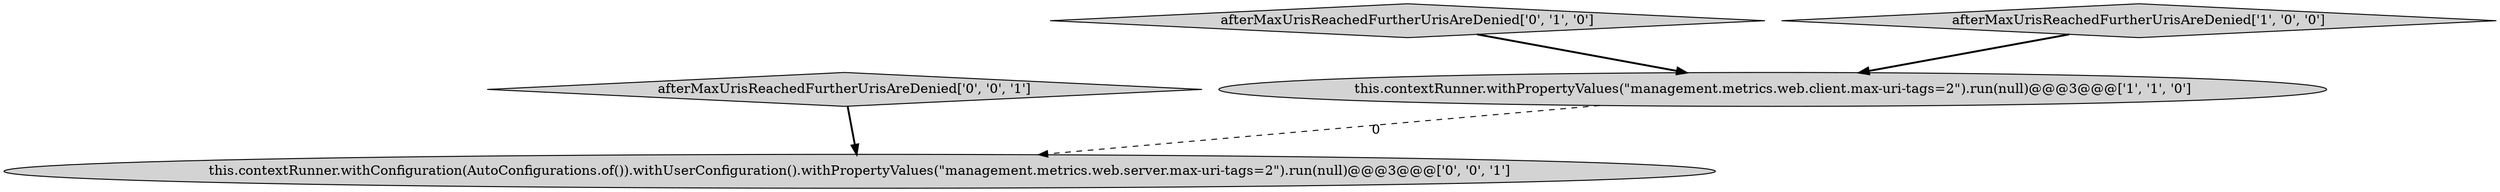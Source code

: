 digraph {
1 [style = filled, label = "this.contextRunner.withPropertyValues(\"management.metrics.web.client.max-uri-tags=2\").run(null)@@@3@@@['1', '1', '0']", fillcolor = lightgray, shape = ellipse image = "AAA0AAABBB1BBB"];
4 [style = filled, label = "afterMaxUrisReachedFurtherUrisAreDenied['0', '0', '1']", fillcolor = lightgray, shape = diamond image = "AAA0AAABBB3BBB"];
2 [style = filled, label = "afterMaxUrisReachedFurtherUrisAreDenied['0', '1', '0']", fillcolor = lightgray, shape = diamond image = "AAA0AAABBB2BBB"];
3 [style = filled, label = "this.contextRunner.withConfiguration(AutoConfigurations.of()).withUserConfiguration().withPropertyValues(\"management.metrics.web.server.max-uri-tags=2\").run(null)@@@3@@@['0', '0', '1']", fillcolor = lightgray, shape = ellipse image = "AAA0AAABBB3BBB"];
0 [style = filled, label = "afterMaxUrisReachedFurtherUrisAreDenied['1', '0', '0']", fillcolor = lightgray, shape = diamond image = "AAA0AAABBB1BBB"];
1->3 [style = dashed, label="0"];
4->3 [style = bold, label=""];
2->1 [style = bold, label=""];
0->1 [style = bold, label=""];
}
